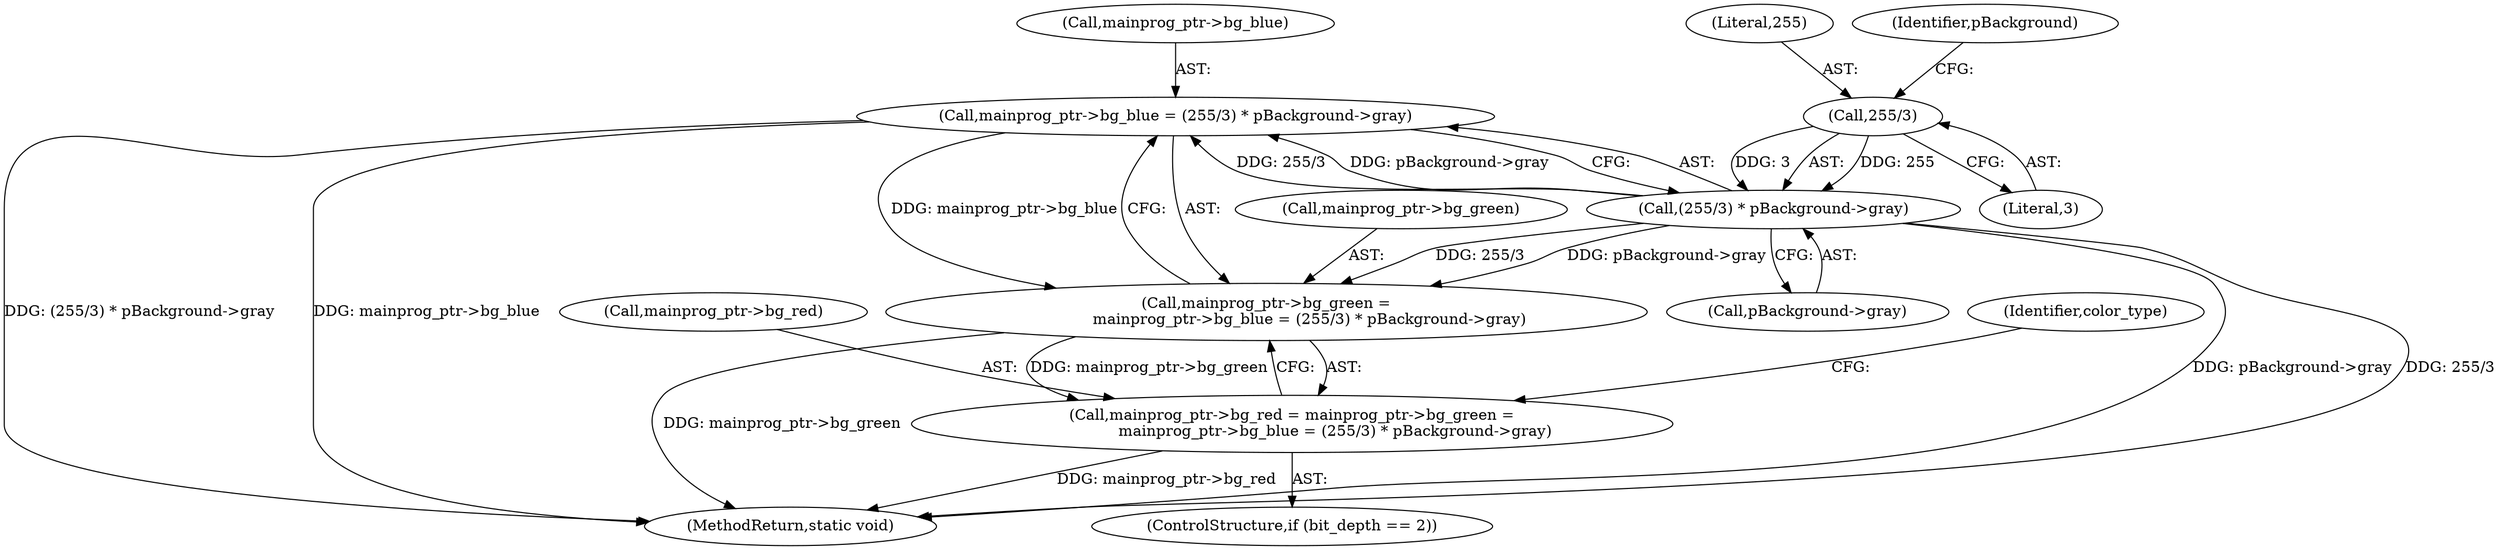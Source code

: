 digraph "0_Android_9d4853418ab2f754c2b63e091c29c5529b8b86ca_3@API" {
"1000261" [label="(Call,mainprog_ptr->bg_blue = (255/3) * pBackground->gray)"];
"1000265" [label="(Call,(255/3) * pBackground->gray)"];
"1000266" [label="(Call,255/3)"];
"1000257" [label="(Call,mainprog_ptr->bg_green =\n                  mainprog_ptr->bg_blue = (255/3) * pBackground->gray)"];
"1000253" [label="(Call,mainprog_ptr->bg_red = mainprog_ptr->bg_green =\n                  mainprog_ptr->bg_blue = (255/3) * pBackground->gray)"];
"1000261" [label="(Call,mainprog_ptr->bg_blue = (255/3) * pBackground->gray)"];
"1000254" [label="(Call,mainprog_ptr->bg_red)"];
"1000265" [label="(Call,(255/3) * pBackground->gray)"];
"1000408" [label="(MethodReturn,static void)"];
"1000249" [label="(ControlStructure,if (bit_depth == 2))"];
"1000269" [label="(Call,pBackground->gray)"];
"1000258" [label="(Call,mainprog_ptr->bg_green)"];
"1000253" [label="(Call,mainprog_ptr->bg_red = mainprog_ptr->bg_green =\n                  mainprog_ptr->bg_blue = (255/3) * pBackground->gray)"];
"1000268" [label="(Literal,3)"];
"1000323" [label="(Identifier,color_type)"];
"1000266" [label="(Call,255/3)"];
"1000267" [label="(Literal,255)"];
"1000270" [label="(Identifier,pBackground)"];
"1000257" [label="(Call,mainprog_ptr->bg_green =\n                  mainprog_ptr->bg_blue = (255/3) * pBackground->gray)"];
"1000262" [label="(Call,mainprog_ptr->bg_blue)"];
"1000261" -> "1000257"  [label="AST: "];
"1000261" -> "1000265"  [label="CFG: "];
"1000262" -> "1000261"  [label="AST: "];
"1000265" -> "1000261"  [label="AST: "];
"1000257" -> "1000261"  [label="CFG: "];
"1000261" -> "1000408"  [label="DDG: (255/3) * pBackground->gray"];
"1000261" -> "1000408"  [label="DDG: mainprog_ptr->bg_blue"];
"1000261" -> "1000257"  [label="DDG: mainprog_ptr->bg_blue"];
"1000265" -> "1000261"  [label="DDG: 255/3"];
"1000265" -> "1000261"  [label="DDG: pBackground->gray"];
"1000265" -> "1000269"  [label="CFG: "];
"1000266" -> "1000265"  [label="AST: "];
"1000269" -> "1000265"  [label="AST: "];
"1000265" -> "1000408"  [label="DDG: pBackground->gray"];
"1000265" -> "1000408"  [label="DDG: 255/3"];
"1000265" -> "1000257"  [label="DDG: 255/3"];
"1000265" -> "1000257"  [label="DDG: pBackground->gray"];
"1000266" -> "1000265"  [label="DDG: 255"];
"1000266" -> "1000265"  [label="DDG: 3"];
"1000266" -> "1000268"  [label="CFG: "];
"1000267" -> "1000266"  [label="AST: "];
"1000268" -> "1000266"  [label="AST: "];
"1000270" -> "1000266"  [label="CFG: "];
"1000257" -> "1000253"  [label="AST: "];
"1000258" -> "1000257"  [label="AST: "];
"1000253" -> "1000257"  [label="CFG: "];
"1000257" -> "1000408"  [label="DDG: mainprog_ptr->bg_green"];
"1000257" -> "1000253"  [label="DDG: mainprog_ptr->bg_green"];
"1000253" -> "1000249"  [label="AST: "];
"1000254" -> "1000253"  [label="AST: "];
"1000323" -> "1000253"  [label="CFG: "];
"1000253" -> "1000408"  [label="DDG: mainprog_ptr->bg_red"];
}
